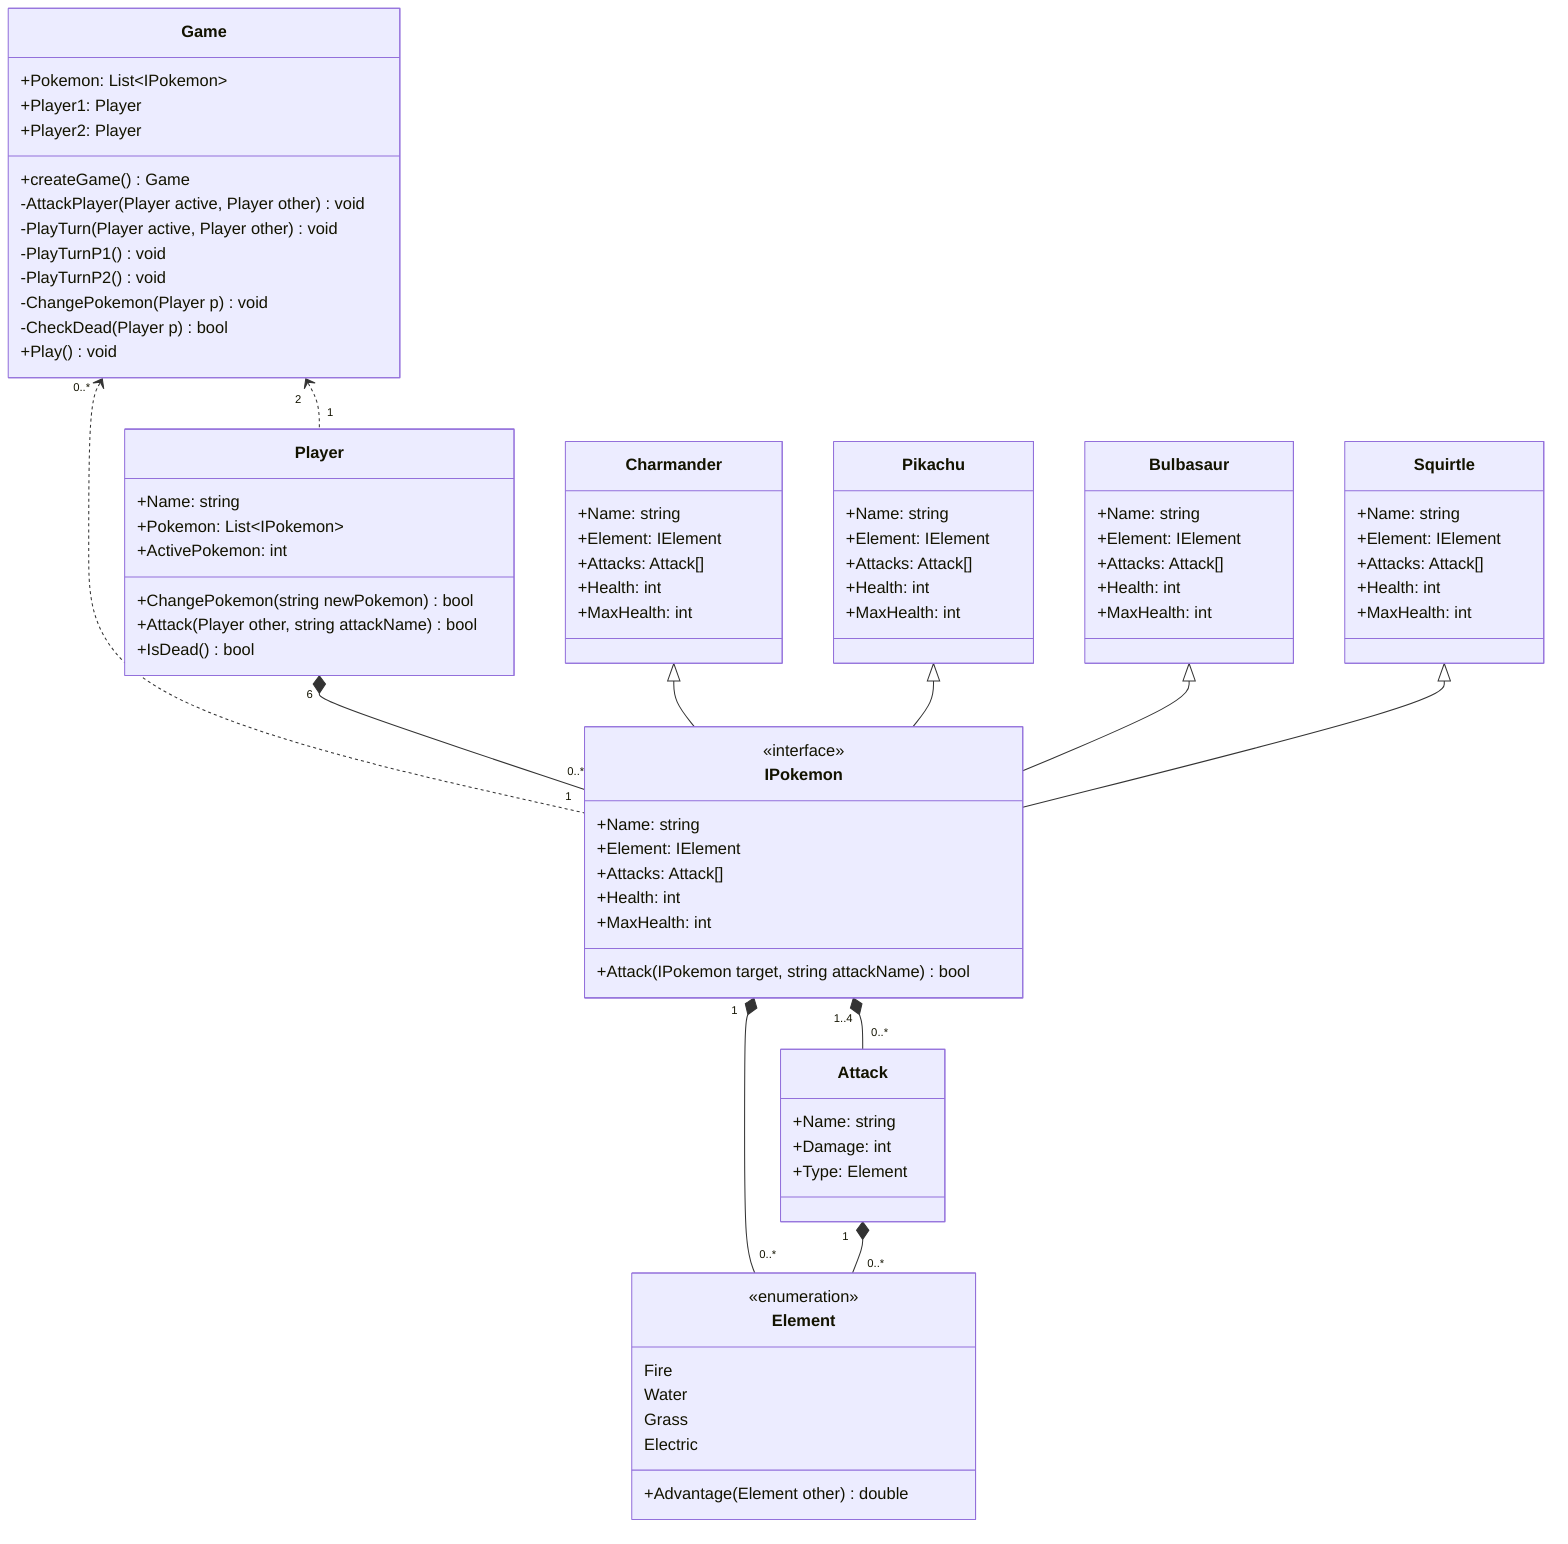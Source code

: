 %% Quedó precioso, ya sé
classDiagram
   accTitle: Diagrama de Clases Proyecto Final

   class Game {
     +Pokemon: List~IPokemon~
     +Player1: Player
     +Player2: Player

     +createGame() Game
     -AttackPlayer(Player active, Player other) void
     -PlayTurn(Player active, Player other) void
     -PlayTurnP1() void
     -PlayTurnP2() void
     -ChangePokemon(Player p) void
     -CheckDead(Player p) bool
     +Play() void
   }
   Game "0..*" <.. "1" IPokemon
   Game "2" <.. "1" Player

   <<interface>> IPokemon
   class IPokemon {
     +Name: string
     +Element: IElement
     +Attacks: Attack[]
     +Health: int
     +MaxHealth: int

     +Attack(IPokemon target, string attackName) bool
   }
   IPokemon "1" *-- "0..*" Element
   IPokemon "1..4" *-- "0..*" Attack
   <<enumeration>> Element
   class Element {
     Fire
     Water
     Grass
     Electric

     +Advantage(Element other) double
   }

   class Attack {
     +Name: string
     +Damage: int
     +Type: Element
   }
   Attack "1" *-- "0..*" Element

   class Player {
     +Name: string
     +Pokemon: List~IPokemon~
     +ActivePokemon: int

     +ChangePokemon(string newPokemon) bool
     +Attack(Player other, string attackName) bool
     +IsDead() bool
   }
   Player "6" *-- "0..*" IPokemon

   class Charmander {
     +Name: string
     +Element: IElement
     +Attacks: Attack[]
     +Health: int
     +MaxHealth: int
   }
   Charmander <|-- IPokemon

   class Pikachu {
     +Name: string
     +Element: IElement
     +Attacks: Attack[]
     +Health: int
     +MaxHealth: int
   }
   Pikachu <|-- IPokemon

   class Bulbasaur {
     +Name: string
     +Element: IElement
     +Attacks: Attack[]
     +Health: int
     +MaxHealth: int
   }
   Bulbasaur <|-- IPokemon

   class Squirtle {
     +Name: string
     +Element: IElement
     +Attacks: Attack[]
     +Health: int
     +MaxHealth: int
   }
   Squirtle <|-- IPokemon